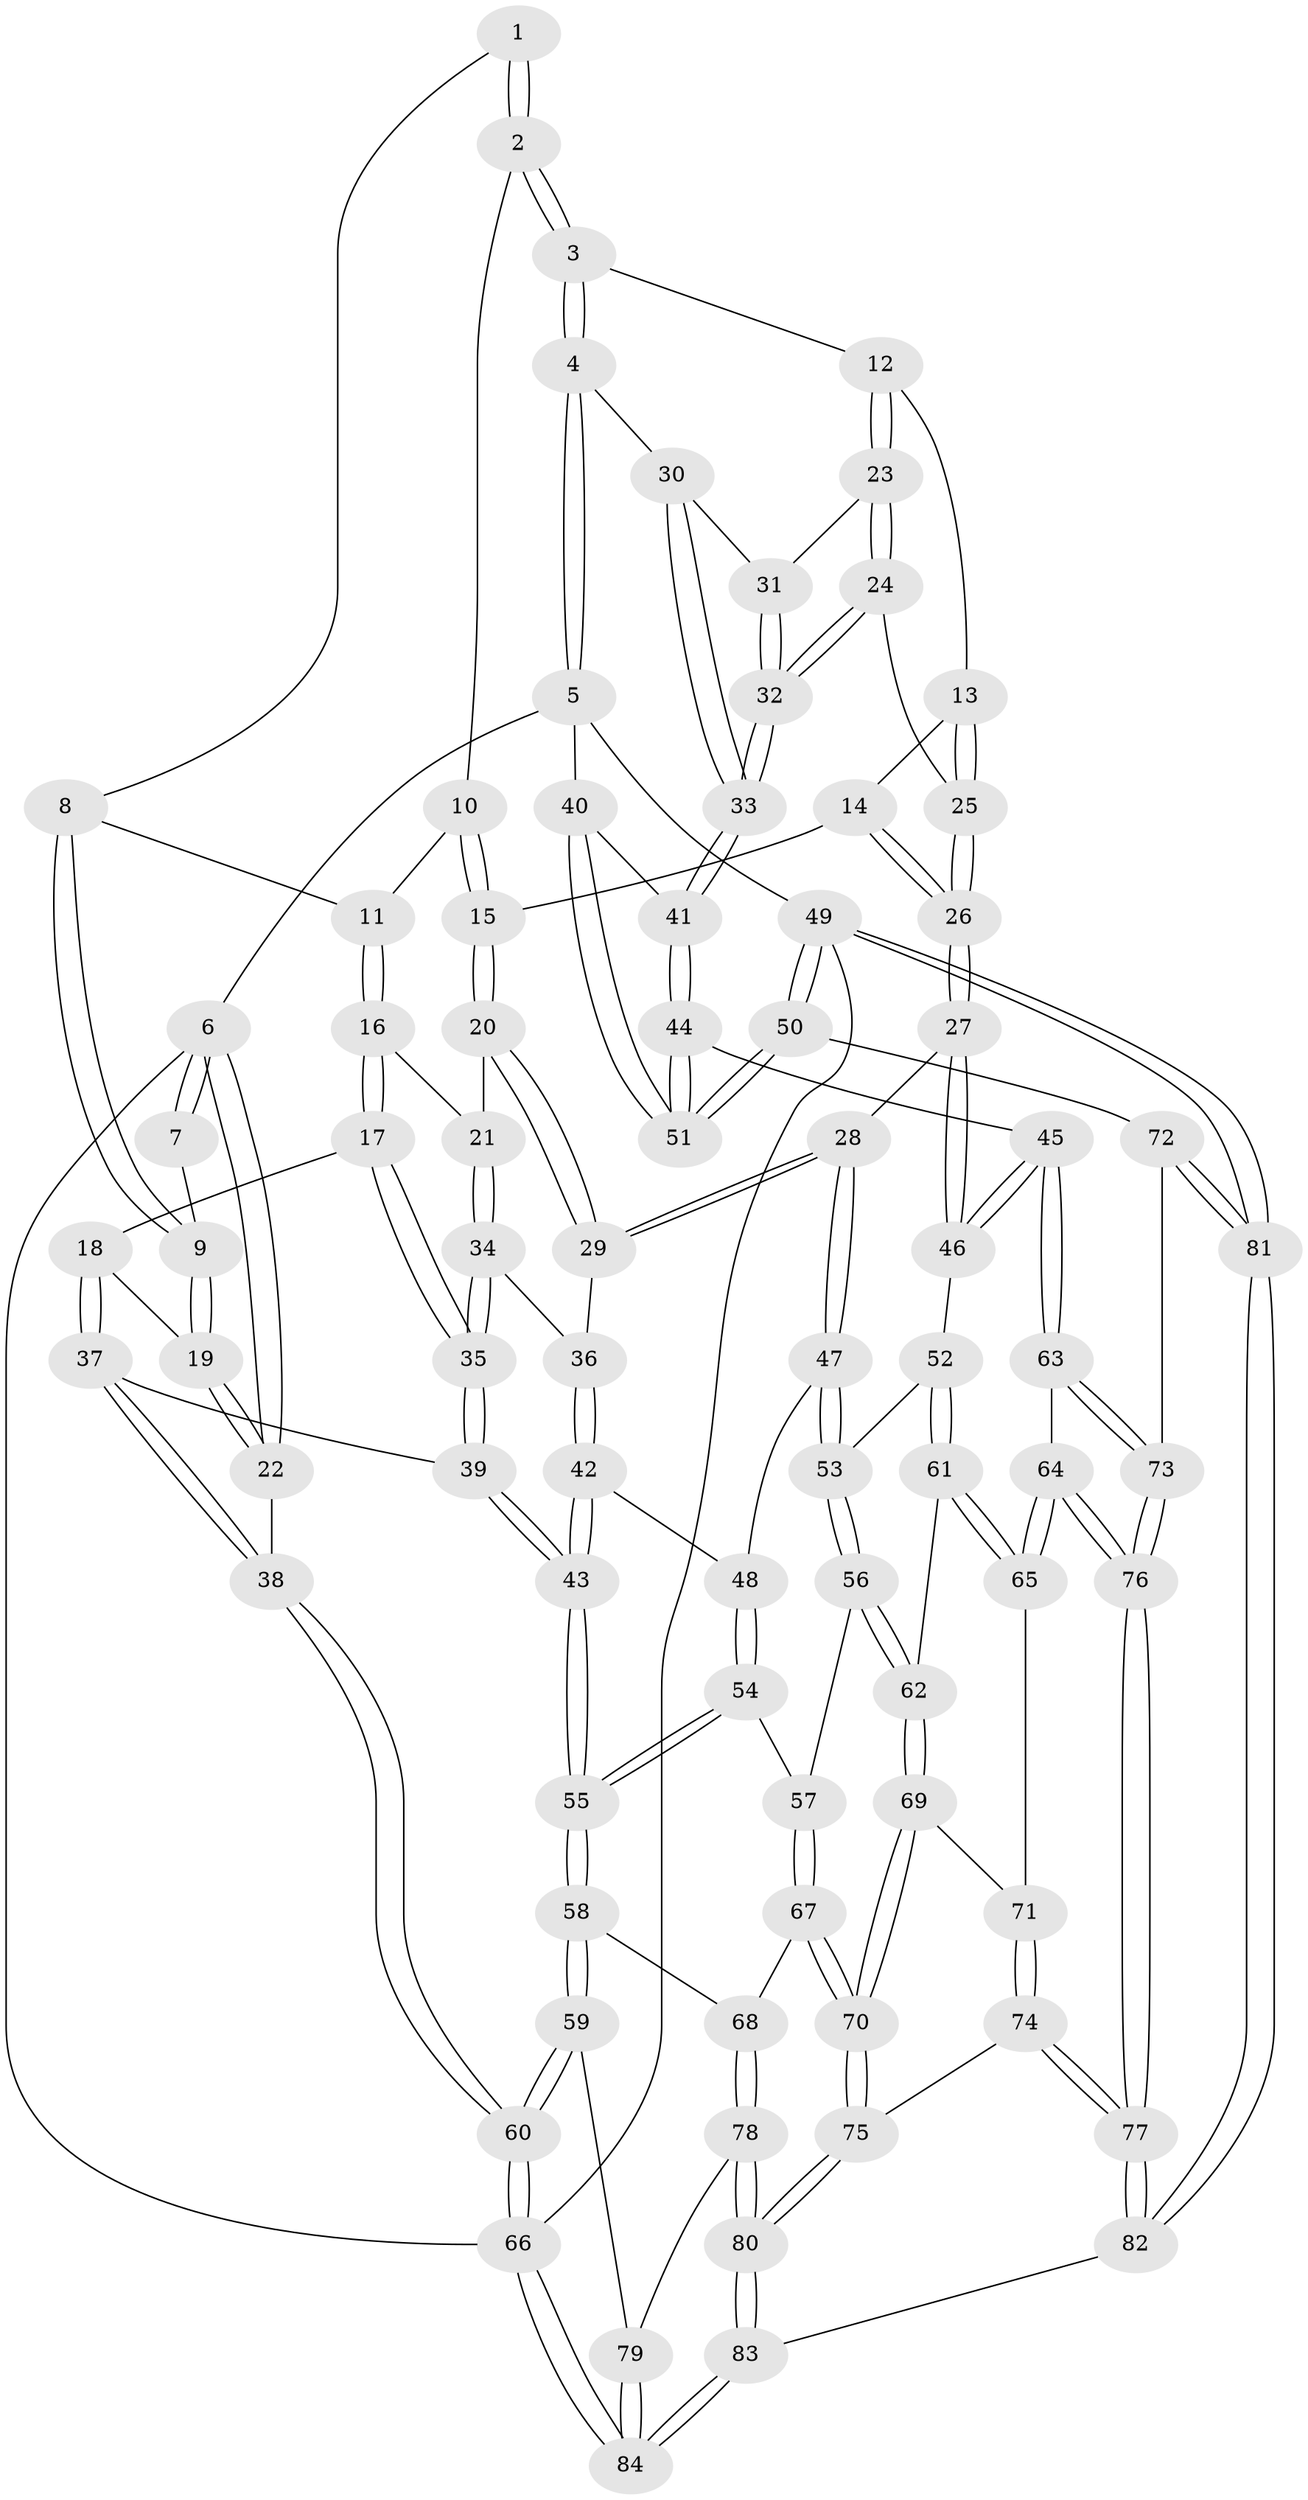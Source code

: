 // coarse degree distribution, {4: 0.49019607843137253, 5: 0.27450980392156865, 7: 0.0196078431372549, 2: 0.0196078431372549, 3: 0.13725490196078433, 6: 0.058823529411764705}
// Generated by graph-tools (version 1.1) at 2025/42/03/06/25 10:42:33]
// undirected, 84 vertices, 207 edges
graph export_dot {
graph [start="1"]
  node [color=gray90,style=filled];
  1 [pos="+0.2736589557243471+0"];
  2 [pos="+0.5011273377610513+0"];
  3 [pos="+0.9419607269878251+0"];
  4 [pos="+1+0"];
  5 [pos="+1+0"];
  6 [pos="+0+0"];
  7 [pos="+0+0"];
  8 [pos="+0.2357383224193591+0"];
  9 [pos="+0.08415787068135218+0.12448523428911001"];
  10 [pos="+0.45437477414948096+0.10359889461193252"];
  11 [pos="+0.2834951224342333+0.13696369247463358"];
  12 [pos="+0.7059155532189144+0.12081790954937524"];
  13 [pos="+0.6116222367944285+0.16104282149876836"];
  14 [pos="+0.5182869902287337+0.18567643558902022"];
  15 [pos="+0.47037639228565886+0.16225890952368638"];
  16 [pos="+0.2528152635220887+0.22837634097534007"];
  17 [pos="+0.1619054296257433+0.24192525143765647"];
  18 [pos="+0.13884549880393804+0.23053913237267512"];
  19 [pos="+0.07740238255032938+0.14074842593982365"];
  20 [pos="+0.43720775019426095+0.20446707267817796"];
  21 [pos="+0.2695460230459049+0.23998210792887445"];
  22 [pos="+0+0.13091661633778087"];
  23 [pos="+0.6944453596052577+0.22847701270843968"];
  24 [pos="+0.6355487509635726+0.3378067462942731"];
  25 [pos="+0.5874093453114912+0.3463016056962393"];
  26 [pos="+0.5810436840808508+0.34796197088321706"];
  27 [pos="+0.5202699318266973+0.4017712362948535"];
  28 [pos="+0.484078220376721+0.40594093541023"];
  29 [pos="+0.4390056716723895+0.3629814095787663"];
  30 [pos="+0.8534718397708958+0.26741270955969704"];
  31 [pos="+0.7500063699595417+0.26620109920079416"];
  32 [pos="+0.7930444093941401+0.42911839267220153"];
  33 [pos="+0.8097541498822155+0.44181678100383026"];
  34 [pos="+0.3147605182978453+0.31743188500089126"];
  35 [pos="+0.1569158593265999+0.42142994381673915"];
  36 [pos="+0.3260718580380574+0.3317277564794281"];
  37 [pos="+0+0.42684374828564203"];
  38 [pos="+0+0.43032599985623826"];
  39 [pos="+0.14549298358766244+0.4984636767463651"];
  40 [pos="+1+0"];
  41 [pos="+0.834387168803411+0.4931400514406507"];
  42 [pos="+0.262229640408858+0.47344595506357984"];
  43 [pos="+0.15706908247992105+0.5103825591503197"];
  44 [pos="+0.8461429893077398+0.5658823843448791"];
  45 [pos="+0.7592598536833234+0.6282636686538424"];
  46 [pos="+0.6536898810678465+0.5895535559448714"];
  47 [pos="+0.41612255817522203+0.5037598804917272"];
  48 [pos="+0.40725822079447327+0.5055000778563349"];
  49 [pos="+1+1"];
  50 [pos="+1+0.8625324442155613"];
  51 [pos="+1+0.6467210300093583"];
  52 [pos="+0.5560004226699857+0.6146149619086352"];
  53 [pos="+0.43766601484171413+0.5473085549279478"];
  54 [pos="+0.3211487179884285+0.6191984051305532"];
  55 [pos="+0.17183492178037982+0.6178749940031938"];
  56 [pos="+0.42139561178543256+0.6708777928633112"];
  57 [pos="+0.38065999319653404+0.6784446615355867"];
  58 [pos="+0.15913581535949176+0.6634806789910885"];
  59 [pos="+0.005600425718498125+0.7872566772843125"];
  60 [pos="+0+0.7968371345197838"];
  61 [pos="+0.5013161009605778+0.6786417875996859"];
  62 [pos="+0.4535325836644088+0.6893746259155328"];
  63 [pos="+0.7566389661204325+0.637772159984563"];
  64 [pos="+0.6734698938462652+0.749876558333442"];
  65 [pos="+0.5657633073591037+0.7634386966844376"];
  66 [pos="+0+1"];
  67 [pos="+0.32087350122263597+0.7697538510352271"];
  68 [pos="+0.2839361511965696+0.774898243354362"];
  69 [pos="+0.4535777705487944+0.6934749529160522"];
  70 [pos="+0.41652111013740334+0.8266176587726063"];
  71 [pos="+0.5165496893319739+0.8052912930642137"];
  72 [pos="+0.8571828838612208+0.8862843828245428"];
  73 [pos="+0.8536995000794597+0.8837312400475114"];
  74 [pos="+0.47164942225916456+0.8740559734176779"];
  75 [pos="+0.4552511215753673+0.8780937229436034"];
  76 [pos="+0.6630590954904397+0.9124771319986202"];
  77 [pos="+0.6461542289165562+0.9397853419080602"];
  78 [pos="+0.2583741968546797+0.857701516740118"];
  79 [pos="+0.15657984732375876+0.9389399936911493"];
  80 [pos="+0.40381613874062894+0.9584426789385906"];
  81 [pos="+0.7674644638656224+1"];
  82 [pos="+0.6772355201013318+1"];
  83 [pos="+0.35521428842945757+1"];
  84 [pos="+0.21014578491347885+1"];
  1 -- 2;
  1 -- 2;
  1 -- 8;
  2 -- 3;
  2 -- 3;
  2 -- 10;
  3 -- 4;
  3 -- 4;
  3 -- 12;
  4 -- 5;
  4 -- 5;
  4 -- 30;
  5 -- 6;
  5 -- 40;
  5 -- 49;
  6 -- 7;
  6 -- 7;
  6 -- 22;
  6 -- 22;
  6 -- 66;
  7 -- 9;
  8 -- 9;
  8 -- 9;
  8 -- 11;
  9 -- 19;
  9 -- 19;
  10 -- 11;
  10 -- 15;
  10 -- 15;
  11 -- 16;
  11 -- 16;
  12 -- 13;
  12 -- 23;
  12 -- 23;
  13 -- 14;
  13 -- 25;
  13 -- 25;
  14 -- 15;
  14 -- 26;
  14 -- 26;
  15 -- 20;
  15 -- 20;
  16 -- 17;
  16 -- 17;
  16 -- 21;
  17 -- 18;
  17 -- 35;
  17 -- 35;
  18 -- 19;
  18 -- 37;
  18 -- 37;
  19 -- 22;
  19 -- 22;
  20 -- 21;
  20 -- 29;
  20 -- 29;
  21 -- 34;
  21 -- 34;
  22 -- 38;
  23 -- 24;
  23 -- 24;
  23 -- 31;
  24 -- 25;
  24 -- 32;
  24 -- 32;
  25 -- 26;
  25 -- 26;
  26 -- 27;
  26 -- 27;
  27 -- 28;
  27 -- 46;
  27 -- 46;
  28 -- 29;
  28 -- 29;
  28 -- 47;
  28 -- 47;
  29 -- 36;
  30 -- 31;
  30 -- 33;
  30 -- 33;
  31 -- 32;
  31 -- 32;
  32 -- 33;
  32 -- 33;
  33 -- 41;
  33 -- 41;
  34 -- 35;
  34 -- 35;
  34 -- 36;
  35 -- 39;
  35 -- 39;
  36 -- 42;
  36 -- 42;
  37 -- 38;
  37 -- 38;
  37 -- 39;
  38 -- 60;
  38 -- 60;
  39 -- 43;
  39 -- 43;
  40 -- 41;
  40 -- 51;
  40 -- 51;
  41 -- 44;
  41 -- 44;
  42 -- 43;
  42 -- 43;
  42 -- 48;
  43 -- 55;
  43 -- 55;
  44 -- 45;
  44 -- 51;
  44 -- 51;
  45 -- 46;
  45 -- 46;
  45 -- 63;
  45 -- 63;
  46 -- 52;
  47 -- 48;
  47 -- 53;
  47 -- 53;
  48 -- 54;
  48 -- 54;
  49 -- 50;
  49 -- 50;
  49 -- 81;
  49 -- 81;
  49 -- 66;
  50 -- 51;
  50 -- 51;
  50 -- 72;
  52 -- 53;
  52 -- 61;
  52 -- 61;
  53 -- 56;
  53 -- 56;
  54 -- 55;
  54 -- 55;
  54 -- 57;
  55 -- 58;
  55 -- 58;
  56 -- 57;
  56 -- 62;
  56 -- 62;
  57 -- 67;
  57 -- 67;
  58 -- 59;
  58 -- 59;
  58 -- 68;
  59 -- 60;
  59 -- 60;
  59 -- 79;
  60 -- 66;
  60 -- 66;
  61 -- 62;
  61 -- 65;
  61 -- 65;
  62 -- 69;
  62 -- 69;
  63 -- 64;
  63 -- 73;
  63 -- 73;
  64 -- 65;
  64 -- 65;
  64 -- 76;
  64 -- 76;
  65 -- 71;
  66 -- 84;
  66 -- 84;
  67 -- 68;
  67 -- 70;
  67 -- 70;
  68 -- 78;
  68 -- 78;
  69 -- 70;
  69 -- 70;
  69 -- 71;
  70 -- 75;
  70 -- 75;
  71 -- 74;
  71 -- 74;
  72 -- 73;
  72 -- 81;
  72 -- 81;
  73 -- 76;
  73 -- 76;
  74 -- 75;
  74 -- 77;
  74 -- 77;
  75 -- 80;
  75 -- 80;
  76 -- 77;
  76 -- 77;
  77 -- 82;
  77 -- 82;
  78 -- 79;
  78 -- 80;
  78 -- 80;
  79 -- 84;
  79 -- 84;
  80 -- 83;
  80 -- 83;
  81 -- 82;
  81 -- 82;
  82 -- 83;
  83 -- 84;
  83 -- 84;
}
